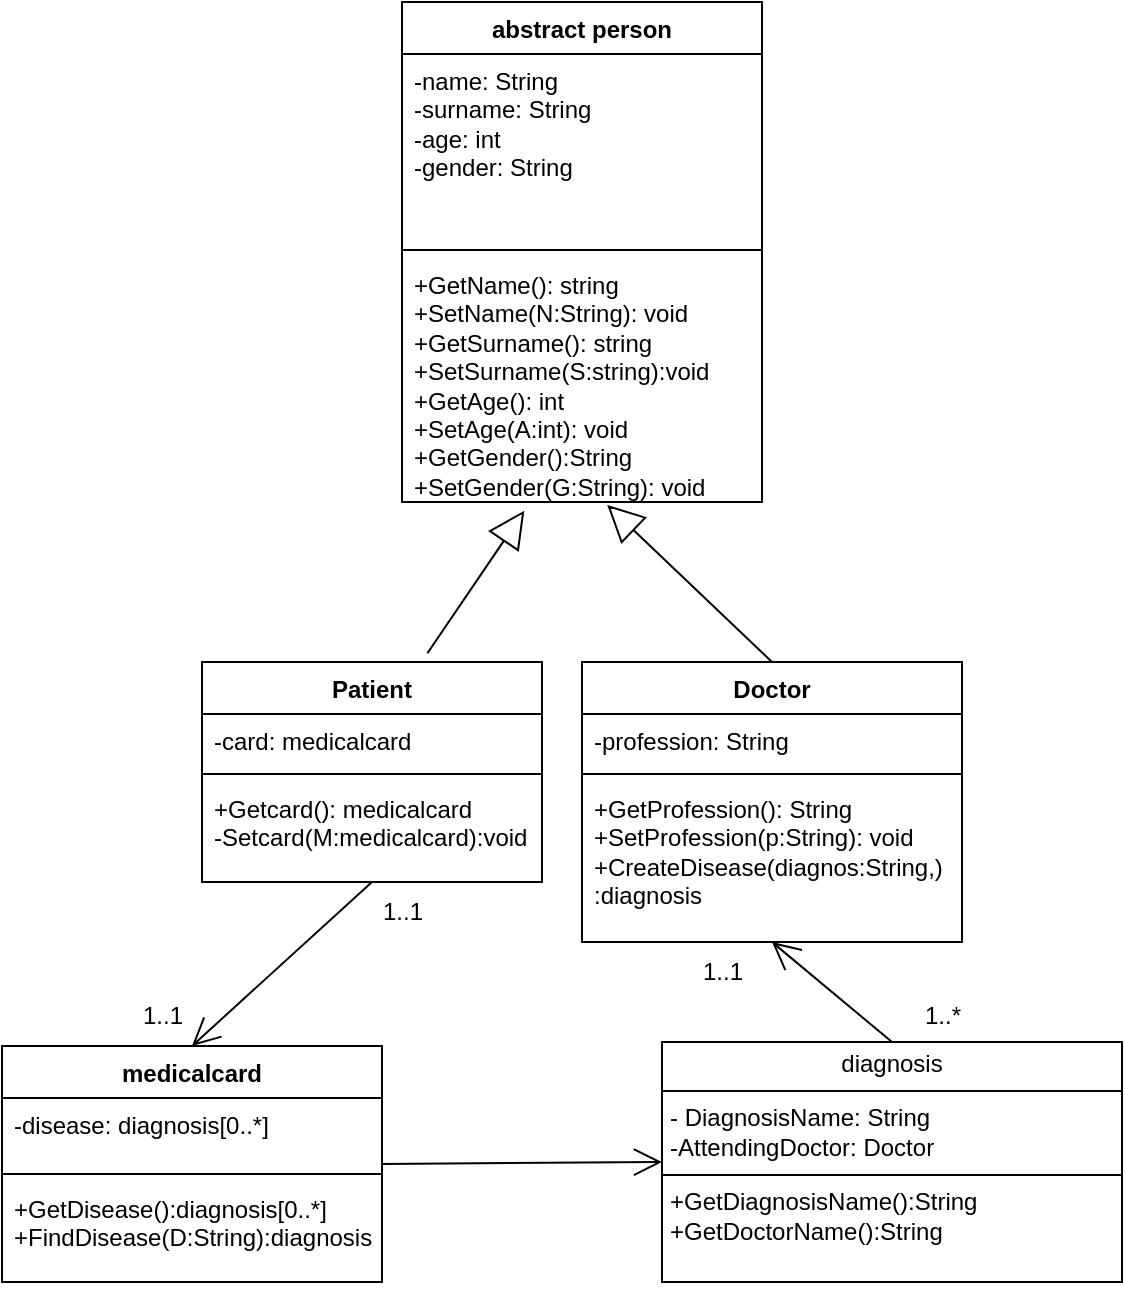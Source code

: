 <mxfile version="28.2.5">
  <diagram name="Страница — 1" id="gY2O-qyHXz5owjPsCHkH">
    <mxGraphModel dx="1426" dy="787" grid="1" gridSize="10" guides="1" tooltips="1" connect="1" arrows="1" fold="1" page="1" pageScale="1" pageWidth="827" pageHeight="1169" math="0" shadow="0">
      <root>
        <mxCell id="0" />
        <mxCell id="1" parent="0" />
        <mxCell id="5JC2hDjhxfH2RwqzCJOT-5" value="&lt;div&gt;abstract person&lt;/div&gt;&lt;div&gt;&lt;br&gt;&lt;/div&gt;" style="swimlane;fontStyle=1;align=center;verticalAlign=top;childLayout=stackLayout;horizontal=1;startSize=26;horizontalStack=0;resizeParent=1;resizeParentMax=0;resizeLast=0;collapsible=1;marginBottom=0;whiteSpace=wrap;html=1;" vertex="1" parent="1">
          <mxGeometry x="300" y="20" width="180" height="250" as="geometry" />
        </mxCell>
        <mxCell id="5JC2hDjhxfH2RwqzCJOT-6" value="&lt;div&gt;-name: String&lt;/div&gt;&lt;div&gt;-surname: String&lt;/div&gt;&lt;div&gt;-age: int&lt;/div&gt;&lt;div&gt;-gender: String&lt;/div&gt;" style="text;strokeColor=none;fillColor=none;align=left;verticalAlign=top;spacingLeft=4;spacingRight=4;overflow=hidden;rotatable=0;points=[[0,0.5],[1,0.5]];portConstraint=eastwest;whiteSpace=wrap;html=1;" vertex="1" parent="5JC2hDjhxfH2RwqzCJOT-5">
          <mxGeometry y="26" width="180" height="94" as="geometry" />
        </mxCell>
        <mxCell id="5JC2hDjhxfH2RwqzCJOT-7" value="" style="line;strokeWidth=1;fillColor=none;align=left;verticalAlign=middle;spacingTop=-1;spacingLeft=3;spacingRight=3;rotatable=0;labelPosition=right;points=[];portConstraint=eastwest;strokeColor=inherit;" vertex="1" parent="5JC2hDjhxfH2RwqzCJOT-5">
          <mxGeometry y="120" width="180" height="8" as="geometry" />
        </mxCell>
        <mxCell id="5JC2hDjhxfH2RwqzCJOT-8" value="&lt;div&gt;+GetName(): string&lt;/div&gt;&lt;div&gt;+SetName(N:String): void&lt;/div&gt;&lt;div&gt;+GetSurname(): string&lt;/div&gt;&lt;div&gt;+SetSurname(S:string):void&lt;/div&gt;&lt;div&gt;+GetAge(): int&lt;/div&gt;&lt;div&gt;+SetAge(A:int): void&lt;/div&gt;&lt;div&gt;+GetGender():String&lt;/div&gt;&lt;div&gt;+SetGender(G:String): void&lt;/div&gt;" style="text;strokeColor=none;fillColor=none;align=left;verticalAlign=top;spacingLeft=4;spacingRight=4;overflow=hidden;rotatable=0;points=[[0,0.5],[1,0.5]];portConstraint=eastwest;whiteSpace=wrap;html=1;" vertex="1" parent="5JC2hDjhxfH2RwqzCJOT-5">
          <mxGeometry y="128" width="180" height="122" as="geometry" />
        </mxCell>
        <mxCell id="5JC2hDjhxfH2RwqzCJOT-11" value="Patient" style="swimlane;fontStyle=1;align=center;verticalAlign=top;childLayout=stackLayout;horizontal=1;startSize=26;horizontalStack=0;resizeParent=1;resizeParentMax=0;resizeLast=0;collapsible=1;marginBottom=0;whiteSpace=wrap;html=1;" vertex="1" parent="1">
          <mxGeometry x="200" y="350" width="170" height="110" as="geometry">
            <mxRectangle x="130" y="320" width="100" height="30" as="alternateBounds" />
          </mxGeometry>
        </mxCell>
        <mxCell id="5JC2hDjhxfH2RwqzCJOT-12" value="-card: medicalcard" style="text;strokeColor=none;fillColor=none;align=left;verticalAlign=top;spacingLeft=4;spacingRight=4;overflow=hidden;rotatable=0;points=[[0,0.5],[1,0.5]];portConstraint=eastwest;whiteSpace=wrap;html=1;" vertex="1" parent="5JC2hDjhxfH2RwqzCJOT-11">
          <mxGeometry y="26" width="170" height="26" as="geometry" />
        </mxCell>
        <mxCell id="5JC2hDjhxfH2RwqzCJOT-13" value="" style="line;strokeWidth=1;fillColor=none;align=left;verticalAlign=middle;spacingTop=-1;spacingLeft=3;spacingRight=3;rotatable=0;labelPosition=right;points=[];portConstraint=eastwest;strokeColor=inherit;" vertex="1" parent="5JC2hDjhxfH2RwqzCJOT-11">
          <mxGeometry y="52" width="170" height="8" as="geometry" />
        </mxCell>
        <mxCell id="5JC2hDjhxfH2RwqzCJOT-14" value="&lt;div&gt;+Getcard(): medicalcard&lt;/div&gt;&lt;div&gt;-Setcard(M:medicalcard):void&lt;/div&gt;&lt;div&gt;&lt;br&gt;&lt;/div&gt;" style="text;strokeColor=none;fillColor=none;align=left;verticalAlign=top;spacingLeft=4;spacingRight=4;overflow=hidden;rotatable=0;points=[[0,0.5],[1,0.5]];portConstraint=eastwest;whiteSpace=wrap;html=1;" vertex="1" parent="5JC2hDjhxfH2RwqzCJOT-11">
          <mxGeometry y="60" width="170" height="50" as="geometry" />
        </mxCell>
        <mxCell id="5JC2hDjhxfH2RwqzCJOT-16" value="medicalcard" style="swimlane;fontStyle=1;align=center;verticalAlign=top;childLayout=stackLayout;horizontal=1;startSize=26;horizontalStack=0;resizeParent=1;resizeParentMax=0;resizeLast=0;collapsible=1;marginBottom=0;whiteSpace=wrap;html=1;" vertex="1" parent="1">
          <mxGeometry x="100" y="542" width="190" height="118" as="geometry" />
        </mxCell>
        <mxCell id="5JC2hDjhxfH2RwqzCJOT-17" value="&lt;div&gt;-disease:&amp;nbsp;diagnosis[0..*]&lt;/div&gt;" style="text;strokeColor=none;fillColor=none;align=left;verticalAlign=top;spacingLeft=4;spacingRight=4;overflow=hidden;rotatable=0;points=[[0,0.5],[1,0.5]];portConstraint=eastwest;whiteSpace=wrap;html=1;" vertex="1" parent="5JC2hDjhxfH2RwqzCJOT-16">
          <mxGeometry y="26" width="190" height="34" as="geometry" />
        </mxCell>
        <mxCell id="5JC2hDjhxfH2RwqzCJOT-18" value="" style="line;strokeWidth=1;fillColor=none;align=left;verticalAlign=middle;spacingTop=-1;spacingLeft=3;spacingRight=3;rotatable=0;labelPosition=right;points=[];portConstraint=eastwest;strokeColor=inherit;" vertex="1" parent="5JC2hDjhxfH2RwqzCJOT-16">
          <mxGeometry y="60" width="190" height="8" as="geometry" />
        </mxCell>
        <mxCell id="5JC2hDjhxfH2RwqzCJOT-19" value="&lt;div&gt;+GetDisease():diagnosis[0..*]&lt;/div&gt;&lt;div&gt;+FindDisease(D:String):diagnosis&lt;/div&gt;" style="text;strokeColor=none;fillColor=none;align=left;verticalAlign=top;spacingLeft=4;spacingRight=4;overflow=hidden;rotatable=0;points=[[0,0.5],[1,0.5]];portConstraint=eastwest;whiteSpace=wrap;html=1;" vertex="1" parent="5JC2hDjhxfH2RwqzCJOT-16">
          <mxGeometry y="68" width="190" height="50" as="geometry" />
        </mxCell>
        <mxCell id="5JC2hDjhxfH2RwqzCJOT-25" value="Doctor" style="swimlane;fontStyle=1;align=center;verticalAlign=top;childLayout=stackLayout;horizontal=1;startSize=26;horizontalStack=0;resizeParent=1;resizeParentMax=0;resizeLast=0;collapsible=1;marginBottom=0;whiteSpace=wrap;html=1;" vertex="1" parent="1">
          <mxGeometry x="390" y="350" width="190" height="140" as="geometry" />
        </mxCell>
        <mxCell id="5JC2hDjhxfH2RwqzCJOT-26" value="&lt;div&gt;-profession: String&lt;/div&gt;&lt;div&gt;&lt;br&gt;&lt;/div&gt;" style="text;strokeColor=none;fillColor=none;align=left;verticalAlign=top;spacingLeft=4;spacingRight=4;overflow=hidden;rotatable=0;points=[[0,0.5],[1,0.5]];portConstraint=eastwest;whiteSpace=wrap;html=1;" vertex="1" parent="5JC2hDjhxfH2RwqzCJOT-25">
          <mxGeometry y="26" width="190" height="26" as="geometry" />
        </mxCell>
        <mxCell id="5JC2hDjhxfH2RwqzCJOT-27" value="" style="line;strokeWidth=1;fillColor=none;align=left;verticalAlign=middle;spacingTop=-1;spacingLeft=3;spacingRight=3;rotatable=0;labelPosition=right;points=[];portConstraint=eastwest;strokeColor=inherit;" vertex="1" parent="5JC2hDjhxfH2RwqzCJOT-25">
          <mxGeometry y="52" width="190" height="8" as="geometry" />
        </mxCell>
        <mxCell id="5JC2hDjhxfH2RwqzCJOT-28" value="&lt;div&gt;+GetProfession(): String&lt;/div&gt;&lt;div&gt;+SetProfession(p:String): void&lt;/div&gt;&lt;div&gt;+CreateDisease(diagnos:String,)&lt;/div&gt;&lt;div&gt;:diagnosis&lt;/div&gt;" style="text;strokeColor=none;fillColor=none;align=left;verticalAlign=top;spacingLeft=4;spacingRight=4;overflow=hidden;rotatable=0;points=[[0,0.5],[1,0.5]];portConstraint=eastwest;whiteSpace=wrap;html=1;labelBackgroundColor=default;" vertex="1" parent="5JC2hDjhxfH2RwqzCJOT-25">
          <mxGeometry y="60" width="190" height="80" as="geometry" />
        </mxCell>
        <mxCell id="5JC2hDjhxfH2RwqzCJOT-29" value="" style="endArrow=block;endSize=16;endFill=0;html=1;rounded=0;exitX=0.663;exitY=-0.04;exitDx=0;exitDy=0;entryX=0.451;entryY=0.978;entryDx=0;entryDy=0;entryPerimeter=0;exitPerimeter=0;" edge="1" parent="1" source="5JC2hDjhxfH2RwqzCJOT-11">
          <mxGeometry width="160" relative="1" as="geometry">
            <mxPoint x="190" y="327" as="sourcePoint" />
            <mxPoint x="361.18" y="274.316" as="targetPoint" />
          </mxGeometry>
        </mxCell>
        <mxCell id="5JC2hDjhxfH2RwqzCJOT-30" value="" style="endArrow=block;endSize=16;endFill=0;html=1;rounded=0;exitX=0.5;exitY=0;exitDx=0;exitDy=0;entryX=0.57;entryY=1.012;entryDx=0;entryDy=0;entryPerimeter=0;" edge="1" parent="1" source="5JC2hDjhxfH2RwqzCJOT-25" target="5JC2hDjhxfH2RwqzCJOT-8">
          <mxGeometry width="160" relative="1" as="geometry">
            <mxPoint x="580" y="270" as="sourcePoint" />
            <mxPoint x="740" y="270" as="targetPoint" />
          </mxGeometry>
        </mxCell>
        <mxCell id="5JC2hDjhxfH2RwqzCJOT-41" value="&lt;div&gt;1..1&lt;/div&gt;" style="text;html=1;align=center;verticalAlign=middle;resizable=0;points=[];autosize=1;strokeColor=none;fillColor=none;" vertex="1" parent="1">
          <mxGeometry x="280" y="460" width="40" height="30" as="geometry" />
        </mxCell>
        <mxCell id="5JC2hDjhxfH2RwqzCJOT-42" value="&lt;div&gt;1..1&lt;/div&gt;" style="text;html=1;align=center;verticalAlign=middle;resizable=0;points=[];autosize=1;strokeColor=none;fillColor=none;" vertex="1" parent="1">
          <mxGeometry x="160" y="512" width="40" height="30" as="geometry" />
        </mxCell>
        <mxCell id="5JC2hDjhxfH2RwqzCJOT-45" value="" style="endArrow=open;endFill=1;endSize=12;html=1;rounded=0;exitX=0.5;exitY=1;exitDx=0;exitDy=0;entryX=0.5;entryY=0;entryDx=0;entryDy=0;" edge="1" parent="1" source="5JC2hDjhxfH2RwqzCJOT-11" target="5JC2hDjhxfH2RwqzCJOT-16">
          <mxGeometry width="160" relative="1" as="geometry">
            <mxPoint x="240" y="410" as="sourcePoint" />
            <mxPoint x="400" y="410" as="targetPoint" />
          </mxGeometry>
        </mxCell>
        <mxCell id="5JC2hDjhxfH2RwqzCJOT-46" value="&lt;p style=&quot;margin:0px;margin-top:4px;text-align:center;&quot;&gt;diagnosis&lt;/p&gt;&lt;hr size=&quot;1&quot; style=&quot;border-style:solid;&quot;&gt;&lt;p style=&quot;margin:0px;margin-left:4px;&quot;&gt;- DiagnosisName: String&lt;/p&gt;&lt;p style=&quot;margin:0px;margin-left:4px;&quot;&gt;-AttendingDoctor: Doctor&lt;/p&gt;&lt;hr size=&quot;1&quot; style=&quot;border-style:solid;&quot;&gt;&lt;p style=&quot;margin:0px;margin-left:4px;&quot;&gt;+GetDiagnosisName():String&lt;/p&gt;&lt;p style=&quot;margin:0px;margin-left:4px;&quot;&gt;+GetDoctorName():String&lt;/p&gt;&lt;p style=&quot;margin:0px;margin-left:4px;&quot;&gt;&lt;br&gt;&lt;/p&gt;" style="verticalAlign=top;align=left;overflow=fill;html=1;whiteSpace=wrap;" vertex="1" parent="1">
          <mxGeometry x="430" y="540" width="230" height="120" as="geometry" />
        </mxCell>
        <mxCell id="5JC2hDjhxfH2RwqzCJOT-47" value="" style="endArrow=open;endFill=1;endSize=12;html=1;rounded=0;exitX=1;exitY=0.5;exitDx=0;exitDy=0;entryX=0;entryY=0.5;entryDx=0;entryDy=0;" edge="1" parent="1" source="5JC2hDjhxfH2RwqzCJOT-16" target="5JC2hDjhxfH2RwqzCJOT-46">
          <mxGeometry width="160" relative="1" as="geometry">
            <mxPoint x="220" y="660" as="sourcePoint" />
            <mxPoint x="220" y="730" as="targetPoint" />
            <Array as="points" />
          </mxGeometry>
        </mxCell>
        <mxCell id="5JC2hDjhxfH2RwqzCJOT-49" value="" style="endArrow=open;endFill=1;endSize=12;html=1;rounded=0;exitX=0.5;exitY=0;exitDx=0;exitDy=0;entryX=0.5;entryY=1;entryDx=0;entryDy=0;" edge="1" parent="1" source="5JC2hDjhxfH2RwqzCJOT-46" target="5JC2hDjhxfH2RwqzCJOT-25">
          <mxGeometry width="160" relative="1" as="geometry">
            <mxPoint x="490" y="640" as="sourcePoint" />
            <mxPoint x="650" y="640" as="targetPoint" />
          </mxGeometry>
        </mxCell>
        <mxCell id="5JC2hDjhxfH2RwqzCJOT-50" value="&lt;div&gt;1..1&lt;/div&gt;" style="text;html=1;align=center;verticalAlign=middle;resizable=0;points=[];autosize=1;strokeColor=none;fillColor=none;" vertex="1" parent="1">
          <mxGeometry x="440" y="490" width="40" height="30" as="geometry" />
        </mxCell>
        <mxCell id="5JC2hDjhxfH2RwqzCJOT-51" value="&lt;div&gt;1..*&lt;/div&gt;" style="text;html=1;align=center;verticalAlign=middle;resizable=0;points=[];autosize=1;strokeColor=none;fillColor=none;" vertex="1" parent="1">
          <mxGeometry x="550" y="512" width="40" height="30" as="geometry" />
        </mxCell>
      </root>
    </mxGraphModel>
  </diagram>
</mxfile>
